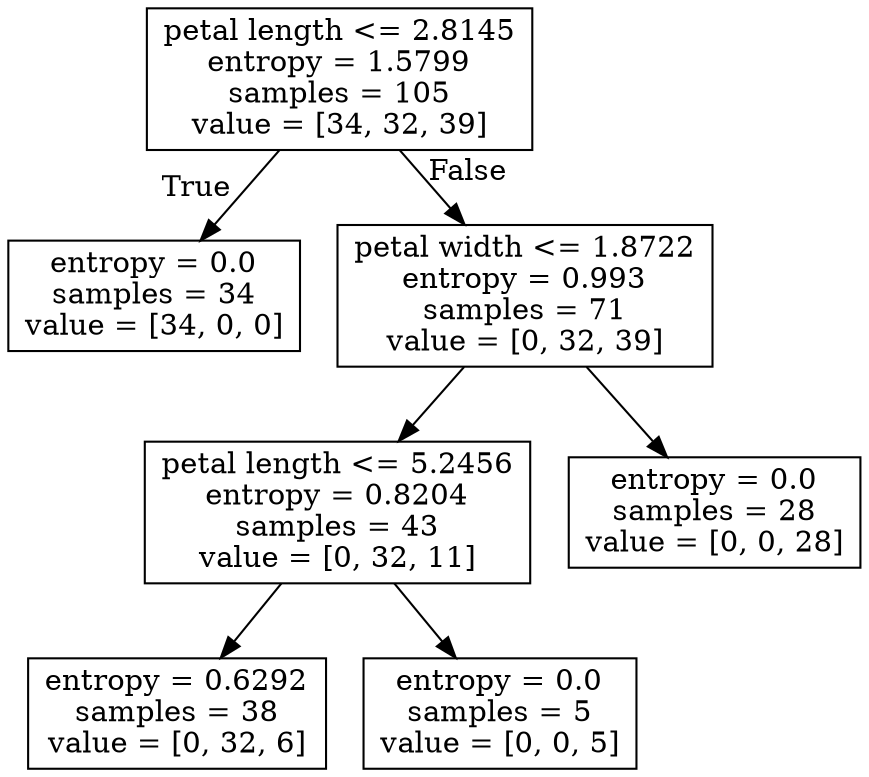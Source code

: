 digraph Tree {
node [shape=box] ;
0 [label="petal length <= 2.8145\nentropy = 1.5799\nsamples = 105\nvalue = [34, 32, 39]"] ;
1 [label="entropy = 0.0\nsamples = 34\nvalue = [34, 0, 0]"] ;
0 -> 1 [labeldistance=2.5, labelangle=45, headlabel="True"] ;
2 [label="petal width <= 1.8722\nentropy = 0.993\nsamples = 71\nvalue = [0, 32, 39]"] ;
0 -> 2 [labeldistance=2.5, labelangle=-45, headlabel="False"] ;
3 [label="petal length <= 5.2456\nentropy = 0.8204\nsamples = 43\nvalue = [0, 32, 11]"] ;
2 -> 3 ;
4 [label="entropy = 0.6292\nsamples = 38\nvalue = [0, 32, 6]"] ;
3 -> 4 ;
5 [label="entropy = 0.0\nsamples = 5\nvalue = [0, 0, 5]"] ;
3 -> 5 ;
6 [label="entropy = 0.0\nsamples = 28\nvalue = [0, 0, 28]"] ;
2 -> 6 ;
}